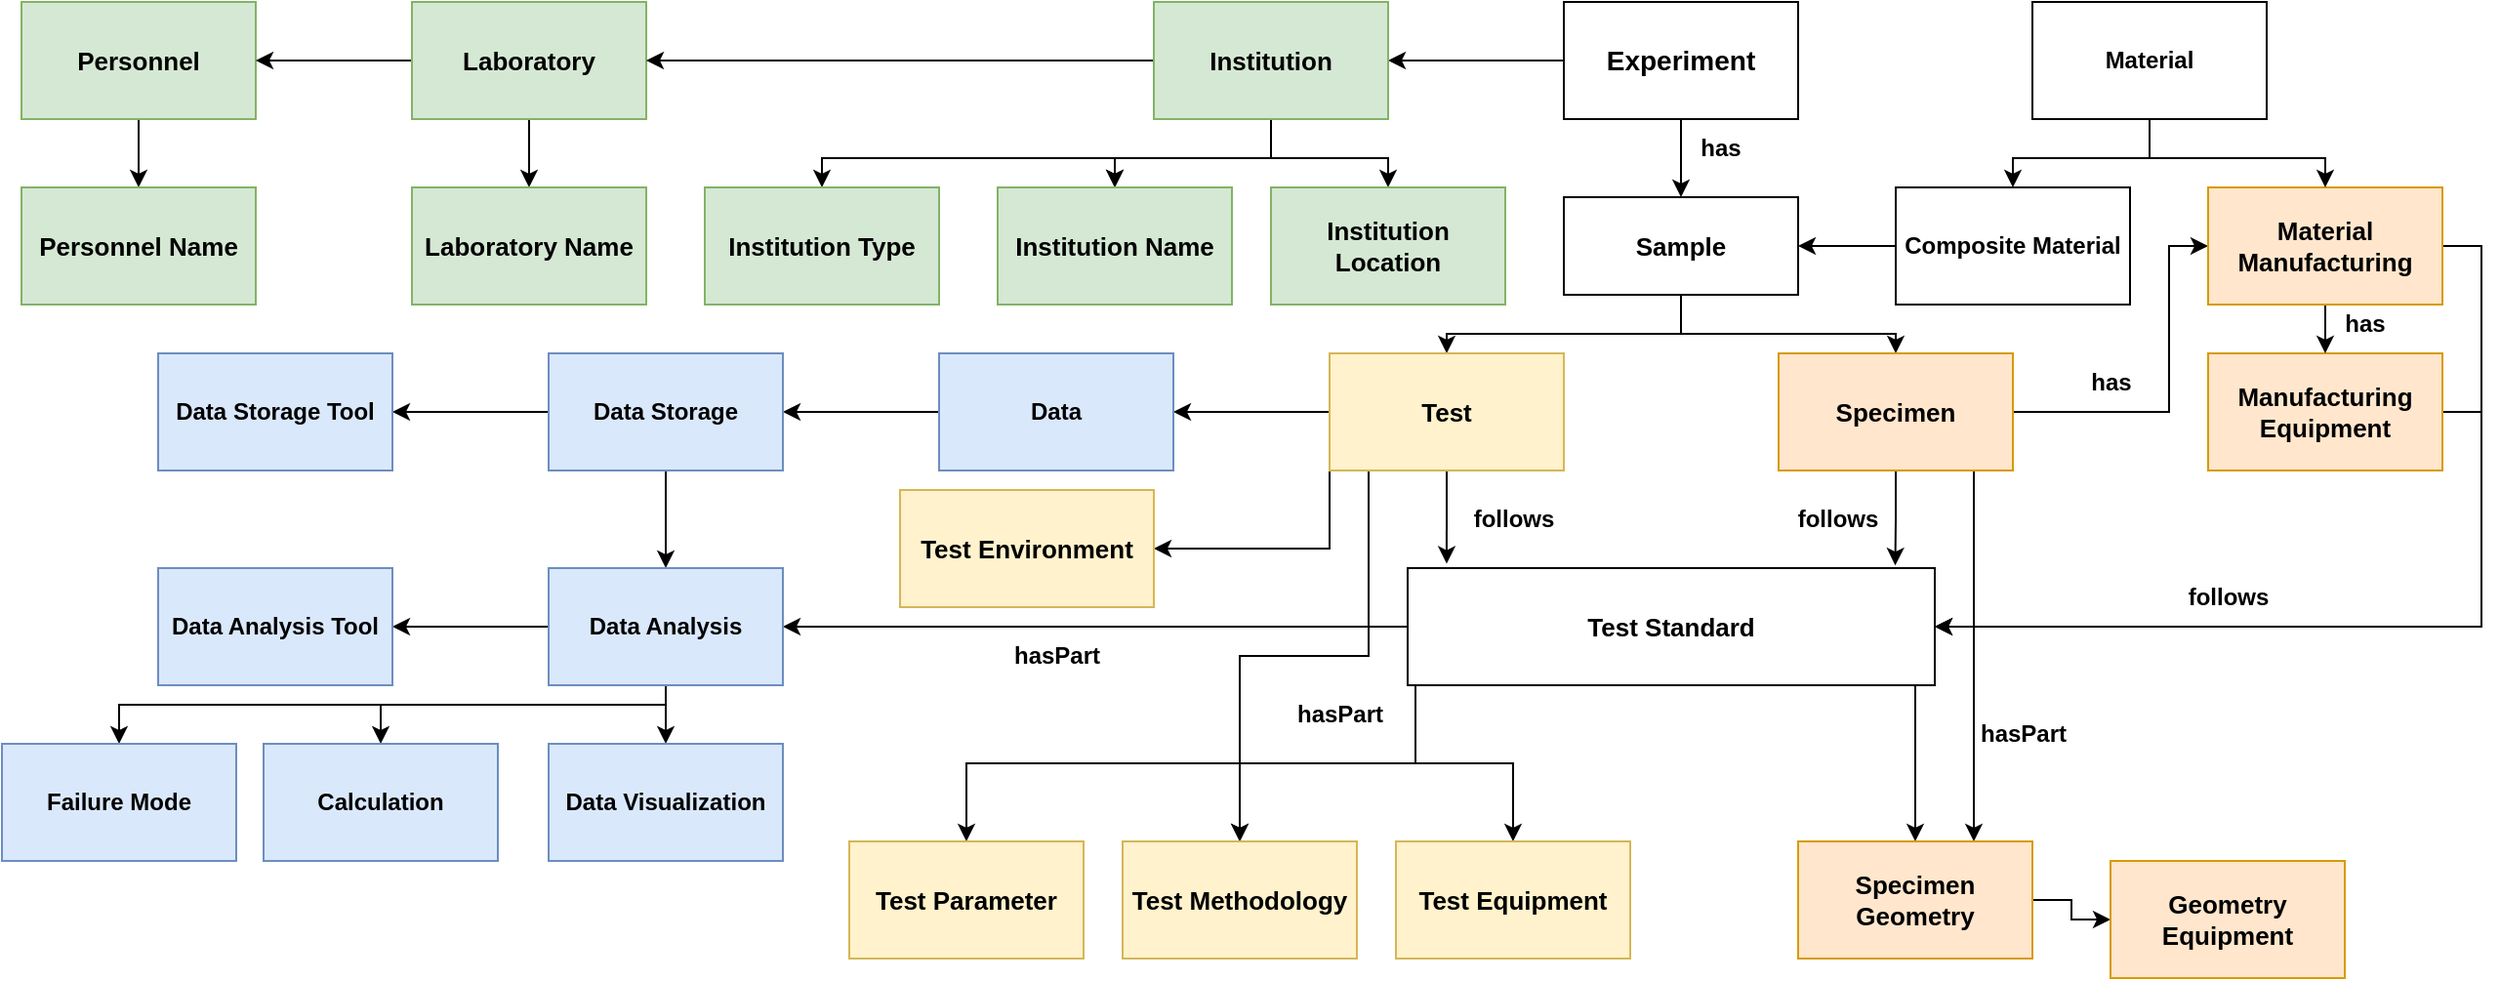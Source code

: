 <mxfile version="21.6.6" type="device">
  <diagram name="Page-1" id="J4Z-16qutgygthBrPV4m">
    <mxGraphModel dx="2287" dy="788" grid="1" gridSize="10" guides="1" tooltips="1" connect="1" arrows="1" fold="1" page="1" pageScale="1" pageWidth="827" pageHeight="1169" math="0" shadow="0">
      <root>
        <mxCell id="0" />
        <mxCell id="1" parent="0" />
        <mxCell id="fQGy5CcIHsEItyhEDUwm-4" style="edgeStyle=orthogonalEdgeStyle;rounded=0;orthogonalLoop=1;jettySize=auto;html=1;exitX=0.5;exitY=1;exitDx=0;exitDy=0;entryX=0.5;entryY=0;entryDx=0;entryDy=0;" parent="1" source="fQGy5CcIHsEItyhEDUwm-1" target="fQGy5CcIHsEItyhEDUwm-2" edge="1">
          <mxGeometry relative="1" as="geometry" />
        </mxCell>
        <mxCell id="1MCK6EU2w2IZv8DpO-kB-34" style="edgeStyle=orthogonalEdgeStyle;rounded=0;orthogonalLoop=1;jettySize=auto;html=1;exitX=0;exitY=0.5;exitDx=0;exitDy=0;entryX=1;entryY=0.5;entryDx=0;entryDy=0;" edge="1" parent="1" source="fQGy5CcIHsEItyhEDUwm-1" target="1MCK6EU2w2IZv8DpO-kB-30">
          <mxGeometry relative="1" as="geometry" />
        </mxCell>
        <mxCell id="fQGy5CcIHsEItyhEDUwm-1" value="&lt;b&gt;&lt;font style=&quot;font-size: 14px;&quot;&gt;Experiment&lt;/font&gt;&lt;/b&gt;" style="rounded=0;whiteSpace=wrap;html=1;" parent="1" vertex="1">
          <mxGeometry x="340" y="40" width="120" height="60" as="geometry" />
        </mxCell>
        <mxCell id="fQGy5CcIHsEItyhEDUwm-8" style="edgeStyle=orthogonalEdgeStyle;rounded=0;orthogonalLoop=1;jettySize=auto;html=1;exitX=0.5;exitY=1;exitDx=0;exitDy=0;entryX=0.5;entryY=0;entryDx=0;entryDy=0;" parent="1" source="fQGy5CcIHsEItyhEDUwm-2" target="fQGy5CcIHsEItyhEDUwm-7" edge="1">
          <mxGeometry relative="1" as="geometry">
            <Array as="points">
              <mxPoint x="400" y="210" />
              <mxPoint x="280" y="210" />
            </Array>
          </mxGeometry>
        </mxCell>
        <mxCell id="fQGy5CcIHsEItyhEDUwm-9" style="edgeStyle=orthogonalEdgeStyle;rounded=0;orthogonalLoop=1;jettySize=auto;html=1;exitX=0.5;exitY=1;exitDx=0;exitDy=0;entryX=0.5;entryY=0;entryDx=0;entryDy=0;" parent="1" source="fQGy5CcIHsEItyhEDUwm-2" target="fQGy5CcIHsEItyhEDUwm-6" edge="1">
          <mxGeometry relative="1" as="geometry">
            <Array as="points">
              <mxPoint x="400" y="210" />
              <mxPoint x="510" y="210" />
            </Array>
          </mxGeometry>
        </mxCell>
        <mxCell id="fQGy5CcIHsEItyhEDUwm-2" value="&lt;b&gt;&lt;font style=&quot;font-size: 13px;&quot;&gt;Sample&lt;/font&gt;&lt;/b&gt;" style="rounded=0;whiteSpace=wrap;html=1;" parent="1" vertex="1">
          <mxGeometry x="340" y="140" width="120" height="50" as="geometry" />
        </mxCell>
        <mxCell id="fQGy5CcIHsEItyhEDUwm-5" value="has" style="text;html=1;align=center;verticalAlign=middle;resizable=0;points=[];autosize=1;strokeColor=none;fillColor=none;fontStyle=1" parent="1" vertex="1">
          <mxGeometry x="400" y="100" width="40" height="30" as="geometry" />
        </mxCell>
        <mxCell id="fQGy5CcIHsEItyhEDUwm-15" style="edgeStyle=orthogonalEdgeStyle;rounded=0;orthogonalLoop=1;jettySize=auto;html=1;exitX=0.5;exitY=1;exitDx=0;exitDy=0;entryX=0.925;entryY=-0.023;entryDx=0;entryDy=0;entryPerimeter=0;" parent="1" source="fQGy5CcIHsEItyhEDUwm-6" target="fQGy5CcIHsEItyhEDUwm-11" edge="1">
          <mxGeometry relative="1" as="geometry" />
        </mxCell>
        <mxCell id="1MCK6EU2w2IZv8DpO-kB-16" style="edgeStyle=orthogonalEdgeStyle;rounded=0;orthogonalLoop=1;jettySize=auto;html=1;exitX=1;exitY=0.5;exitDx=0;exitDy=0;entryX=0;entryY=0.5;entryDx=0;entryDy=0;" edge="1" parent="1" source="fQGy5CcIHsEItyhEDUwm-6" target="1MCK6EU2w2IZv8DpO-kB-5">
          <mxGeometry relative="1" as="geometry">
            <Array as="points">
              <mxPoint x="650" y="250" />
              <mxPoint x="650" y="165" />
            </Array>
          </mxGeometry>
        </mxCell>
        <mxCell id="1MCK6EU2w2IZv8DpO-kB-19" style="edgeStyle=orthogonalEdgeStyle;rounded=0;orthogonalLoop=1;jettySize=auto;html=1;exitX=0.75;exitY=1;exitDx=0;exitDy=0;entryX=0.75;entryY=0;entryDx=0;entryDy=0;" edge="1" parent="1" source="fQGy5CcIHsEItyhEDUwm-6" target="fQGy5CcIHsEItyhEDUwm-17">
          <mxGeometry relative="1" as="geometry">
            <Array as="points">
              <mxPoint x="550" y="280" />
            </Array>
          </mxGeometry>
        </mxCell>
        <mxCell id="fQGy5CcIHsEItyhEDUwm-6" value="Specimen" style="rounded=0;whiteSpace=wrap;html=1;fontStyle=1;fontSize=13;fillColor=#ffe6cc;strokeColor=#d79b00;" parent="1" vertex="1">
          <mxGeometry x="450" y="220" width="120" height="60" as="geometry" />
        </mxCell>
        <mxCell id="fQGy5CcIHsEItyhEDUwm-12" style="edgeStyle=orthogonalEdgeStyle;rounded=0;orthogonalLoop=1;jettySize=auto;html=1;exitX=0.5;exitY=1;exitDx=0;exitDy=0;entryX=0.074;entryY=-0.037;entryDx=0;entryDy=0;entryPerimeter=0;" parent="1" source="fQGy5CcIHsEItyhEDUwm-7" target="fQGy5CcIHsEItyhEDUwm-11" edge="1">
          <mxGeometry relative="1" as="geometry" />
        </mxCell>
        <mxCell id="fQGy5CcIHsEItyhEDUwm-47" value="" style="edgeStyle=orthogonalEdgeStyle;rounded=0;orthogonalLoop=1;jettySize=auto;html=1;" parent="1" source="fQGy5CcIHsEItyhEDUwm-7" target="fQGy5CcIHsEItyhEDUwm-46" edge="1">
          <mxGeometry relative="1" as="geometry" />
        </mxCell>
        <mxCell id="fQGy5CcIHsEItyhEDUwm-78" style="edgeStyle=orthogonalEdgeStyle;rounded=0;orthogonalLoop=1;jettySize=auto;html=1;exitX=0.5;exitY=1;exitDx=0;exitDy=0;entryX=0.5;entryY=0;entryDx=0;entryDy=0;" parent="1" source="fQGy5CcIHsEItyhEDUwm-7" target="fQGy5CcIHsEItyhEDUwm-32" edge="1">
          <mxGeometry relative="1" as="geometry">
            <Array as="points">
              <mxPoint x="240" y="280" />
              <mxPoint x="240" y="375" />
              <mxPoint x="174" y="375" />
            </Array>
          </mxGeometry>
        </mxCell>
        <mxCell id="fQGy5CcIHsEItyhEDUwm-91" style="edgeStyle=orthogonalEdgeStyle;rounded=0;orthogonalLoop=1;jettySize=auto;html=1;exitX=0;exitY=1;exitDx=0;exitDy=0;entryX=1;entryY=0.5;entryDx=0;entryDy=0;" parent="1" source="fQGy5CcIHsEItyhEDUwm-7" target="fQGy5CcIHsEItyhEDUwm-26" edge="1">
          <mxGeometry relative="1" as="geometry" />
        </mxCell>
        <mxCell id="fQGy5CcIHsEItyhEDUwm-7" value="&lt;font style=&quot;font-size: 13px;&quot;&gt;Test&lt;/font&gt;" style="rounded=0;whiteSpace=wrap;html=1;fontStyle=1;fillColor=#fff2cc;strokeColor=#d6b656;" parent="1" vertex="1">
          <mxGeometry x="220" y="220" width="120" height="60" as="geometry" />
        </mxCell>
        <mxCell id="fQGy5CcIHsEItyhEDUwm-33" style="edgeStyle=orthogonalEdgeStyle;rounded=0;orthogonalLoop=1;jettySize=auto;html=1;exitX=0;exitY=1;exitDx=0;exitDy=0;entryX=0.5;entryY=0;entryDx=0;entryDy=0;" parent="1" source="fQGy5CcIHsEItyhEDUwm-11" target="fQGy5CcIHsEItyhEDUwm-32" edge="1">
          <mxGeometry relative="1" as="geometry">
            <Array as="points">
              <mxPoint x="264" y="390" />
              <mxPoint x="264" y="430" />
              <mxPoint x="174" y="430" />
            </Array>
          </mxGeometry>
        </mxCell>
        <mxCell id="fQGy5CcIHsEItyhEDUwm-35" style="edgeStyle=orthogonalEdgeStyle;rounded=0;orthogonalLoop=1;jettySize=auto;html=1;exitX=0;exitY=1;exitDx=0;exitDy=0;entryX=0.5;entryY=0;entryDx=0;entryDy=0;" parent="1" source="fQGy5CcIHsEItyhEDUwm-11" target="fQGy5CcIHsEItyhEDUwm-30" edge="1">
          <mxGeometry relative="1" as="geometry">
            <Array as="points">
              <mxPoint x="264" y="390" />
              <mxPoint x="264" y="430" />
              <mxPoint x="314" y="430" />
            </Array>
          </mxGeometry>
        </mxCell>
        <mxCell id="fQGy5CcIHsEItyhEDUwm-36" style="edgeStyle=orthogonalEdgeStyle;rounded=0;orthogonalLoop=1;jettySize=auto;html=1;exitX=0;exitY=1;exitDx=0;exitDy=0;entryX=0.5;entryY=0;entryDx=0;entryDy=0;" parent="1" source="fQGy5CcIHsEItyhEDUwm-11" target="fQGy5CcIHsEItyhEDUwm-34" edge="1">
          <mxGeometry relative="1" as="geometry">
            <Array as="points">
              <mxPoint x="264" y="390" />
              <mxPoint x="264" y="430" />
              <mxPoint x="34" y="430" />
            </Array>
          </mxGeometry>
        </mxCell>
        <mxCell id="fQGy5CcIHsEItyhEDUwm-90" style="edgeStyle=orthogonalEdgeStyle;rounded=0;orthogonalLoop=1;jettySize=auto;html=1;exitX=0;exitY=0.5;exitDx=0;exitDy=0;entryX=1;entryY=0.5;entryDx=0;entryDy=0;" parent="1" source="fQGy5CcIHsEItyhEDUwm-11" target="fQGy5CcIHsEItyhEDUwm-50" edge="1">
          <mxGeometry relative="1" as="geometry">
            <Array as="points">
              <mxPoint x="110" y="360" />
              <mxPoint x="110" y="360" />
            </Array>
          </mxGeometry>
        </mxCell>
        <mxCell id="1MCK6EU2w2IZv8DpO-kB-25" style="edgeStyle=orthogonalEdgeStyle;rounded=0;orthogonalLoop=1;jettySize=auto;html=1;exitX=0.75;exitY=1;exitDx=0;exitDy=0;entryX=0.5;entryY=0;entryDx=0;entryDy=0;" edge="1" parent="1" source="fQGy5CcIHsEItyhEDUwm-11" target="fQGy5CcIHsEItyhEDUwm-17">
          <mxGeometry relative="1" as="geometry">
            <Array as="points">
              <mxPoint x="520" y="390" />
            </Array>
          </mxGeometry>
        </mxCell>
        <mxCell id="fQGy5CcIHsEItyhEDUwm-11" value="Test Standard" style="rounded=0;whiteSpace=wrap;html=1;fontColor=#000000;fontStyle=1;fontSize=13;" parent="1" vertex="1">
          <mxGeometry x="260" y="330" width="270" height="60" as="geometry" />
        </mxCell>
        <mxCell id="fQGy5CcIHsEItyhEDUwm-24" value="" style="edgeStyle=orthogonalEdgeStyle;rounded=0;orthogonalLoop=1;jettySize=auto;html=1;" parent="1" source="fQGy5CcIHsEItyhEDUwm-17" target="fQGy5CcIHsEItyhEDUwm-23" edge="1">
          <mxGeometry relative="1" as="geometry" />
        </mxCell>
        <mxCell id="fQGy5CcIHsEItyhEDUwm-17" value="Specimen Geometry" style="rounded=0;whiteSpace=wrap;html=1;fontStyle=1;fontSize=13;fillColor=#ffe6cc;strokeColor=#d79b00;" parent="1" vertex="1">
          <mxGeometry x="460" y="470" width="120" height="60" as="geometry" />
        </mxCell>
        <mxCell id="1MCK6EU2w2IZv8DpO-kB-22" style="edgeStyle=orthogonalEdgeStyle;rounded=0;orthogonalLoop=1;jettySize=auto;html=1;exitX=1;exitY=0.5;exitDx=0;exitDy=0;entryX=1;entryY=0.5;entryDx=0;entryDy=0;" edge="1" parent="1" source="fQGy5CcIHsEItyhEDUwm-21" target="fQGy5CcIHsEItyhEDUwm-11">
          <mxGeometry relative="1" as="geometry" />
        </mxCell>
        <mxCell id="fQGy5CcIHsEItyhEDUwm-21" value="Manufacturing Equipment" style="whiteSpace=wrap;html=1;fontSize=13;rounded=0;fontStyle=1;fillColor=#ffe6cc;strokeColor=#d79b00;" parent="1" vertex="1">
          <mxGeometry x="670" y="220" width="120" height="60" as="geometry" />
        </mxCell>
        <mxCell id="fQGy5CcIHsEItyhEDUwm-23" value="Geometry Equipment" style="whiteSpace=wrap;html=1;fontSize=13;rounded=0;fontStyle=1;fillColor=#ffe6cc;strokeColor=#d79b00;" parent="1" vertex="1">
          <mxGeometry x="620" y="480" width="120" height="60" as="geometry" />
        </mxCell>
        <mxCell id="fQGy5CcIHsEItyhEDUwm-26" value="Test Environment" style="rounded=0;whiteSpace=wrap;html=1;fontStyle=1;fontSize=13;fillColor=#fff2cc;strokeColor=#d6b656;" parent="1" vertex="1">
          <mxGeometry y="290" width="130" height="60" as="geometry" />
        </mxCell>
        <mxCell id="fQGy5CcIHsEItyhEDUwm-30" value="Test Equipment" style="rounded=0;whiteSpace=wrap;html=1;fontStyle=1;fontSize=13;fillColor=#fff2cc;strokeColor=#d6b656;" parent="1" vertex="1">
          <mxGeometry x="254" y="470" width="120" height="60" as="geometry" />
        </mxCell>
        <mxCell id="fQGy5CcIHsEItyhEDUwm-32" value="Test Methodology" style="rounded=0;whiteSpace=wrap;html=1;fontStyle=1;fontSize=13;fillColor=#fff2cc;strokeColor=#d6b656;" parent="1" vertex="1">
          <mxGeometry x="114" y="470" width="120" height="60" as="geometry" />
        </mxCell>
        <mxCell id="fQGy5CcIHsEItyhEDUwm-34" value="Test Parameter" style="rounded=0;whiteSpace=wrap;html=1;fontStyle=1;fontSize=13;fillColor=#fff2cc;strokeColor=#d6b656;" parent="1" vertex="1">
          <mxGeometry x="-26" y="470" width="120" height="60" as="geometry" />
        </mxCell>
        <mxCell id="1MCK6EU2w2IZv8DpO-kB-40" value="" style="edgeStyle=orthogonalEdgeStyle;rounded=0;orthogonalLoop=1;jettySize=auto;html=1;" edge="1" parent="1" source="fQGy5CcIHsEItyhEDUwm-38" target="1MCK6EU2w2IZv8DpO-kB-39">
          <mxGeometry relative="1" as="geometry" />
        </mxCell>
        <mxCell id="fQGy5CcIHsEItyhEDUwm-38" value="Personnel" style="whiteSpace=wrap;html=1;rounded=0;fontStyle=1;fontSize=13;fillColor=#d5e8d4;strokeColor=#82b366;" parent="1" vertex="1">
          <mxGeometry x="-450" y="40" width="120" height="60" as="geometry" />
        </mxCell>
        <mxCell id="1MCK6EU2w2IZv8DpO-kB-36" style="edgeStyle=orthogonalEdgeStyle;rounded=0;orthogonalLoop=1;jettySize=auto;html=1;exitX=0;exitY=0.5;exitDx=0;exitDy=0;entryX=1;entryY=0.5;entryDx=0;entryDy=0;" edge="1" parent="1" source="fQGy5CcIHsEItyhEDUwm-40" target="fQGy5CcIHsEItyhEDUwm-38">
          <mxGeometry relative="1" as="geometry" />
        </mxCell>
        <mxCell id="1MCK6EU2w2IZv8DpO-kB-38" value="" style="edgeStyle=orthogonalEdgeStyle;rounded=0;orthogonalLoop=1;jettySize=auto;html=1;" edge="1" parent="1" source="fQGy5CcIHsEItyhEDUwm-40" target="1MCK6EU2w2IZv8DpO-kB-37">
          <mxGeometry relative="1" as="geometry" />
        </mxCell>
        <mxCell id="fQGy5CcIHsEItyhEDUwm-40" value="Laboratory" style="whiteSpace=wrap;html=1;fontSize=13;rounded=0;fontStyle=1;fillColor=#d5e8d4;strokeColor=#82b366;" parent="1" vertex="1">
          <mxGeometry x="-250" y="40" width="120" height="60" as="geometry" />
        </mxCell>
        <mxCell id="fQGy5CcIHsEItyhEDUwm-49" value="" style="edgeStyle=orthogonalEdgeStyle;rounded=0;orthogonalLoop=1;jettySize=auto;html=1;" parent="1" source="fQGy5CcIHsEItyhEDUwm-46" target="fQGy5CcIHsEItyhEDUwm-48" edge="1">
          <mxGeometry relative="1" as="geometry" />
        </mxCell>
        <mxCell id="fQGy5CcIHsEItyhEDUwm-46" value="Data" style="whiteSpace=wrap;html=1;rounded=0;fontStyle=1;labelBackgroundColor=none;fillColor=#dae8fc;strokeColor=#6c8ebf;" parent="1" vertex="1">
          <mxGeometry x="20" y="220" width="120" height="60" as="geometry" />
        </mxCell>
        <mxCell id="fQGy5CcIHsEItyhEDUwm-61" style="edgeStyle=orthogonalEdgeStyle;rounded=0;orthogonalLoop=1;jettySize=auto;html=1;exitX=0.5;exitY=1;exitDx=0;exitDy=0;entryX=0.5;entryY=0;entryDx=0;entryDy=0;" parent="1" source="fQGy5CcIHsEItyhEDUwm-48" target="fQGy5CcIHsEItyhEDUwm-50" edge="1">
          <mxGeometry relative="1" as="geometry" />
        </mxCell>
        <mxCell id="fQGy5CcIHsEItyhEDUwm-89" value="" style="edgeStyle=orthogonalEdgeStyle;rounded=0;orthogonalLoop=1;jettySize=auto;html=1;" parent="1" source="fQGy5CcIHsEItyhEDUwm-48" target="fQGy5CcIHsEItyhEDUwm-88" edge="1">
          <mxGeometry relative="1" as="geometry" />
        </mxCell>
        <mxCell id="fQGy5CcIHsEItyhEDUwm-48" value="Data Storage" style="whiteSpace=wrap;html=1;rounded=0;fontStyle=1;labelBorderColor=none;fillColor=#dae8fc;strokeColor=#6c8ebf;" parent="1" vertex="1">
          <mxGeometry x="-180" y="220" width="120" height="60" as="geometry" />
        </mxCell>
        <mxCell id="fQGy5CcIHsEItyhEDUwm-65" style="edgeStyle=orthogonalEdgeStyle;rounded=0;orthogonalLoop=1;jettySize=auto;html=1;exitX=0.5;exitY=1;exitDx=0;exitDy=0;entryX=0.5;entryY=0;entryDx=0;entryDy=0;" parent="1" source="fQGy5CcIHsEItyhEDUwm-50" target="fQGy5CcIHsEItyhEDUwm-52" edge="1">
          <mxGeometry relative="1" as="geometry" />
        </mxCell>
        <mxCell id="fQGy5CcIHsEItyhEDUwm-66" style="edgeStyle=orthogonalEdgeStyle;rounded=0;orthogonalLoop=1;jettySize=auto;html=1;exitX=0.5;exitY=1;exitDx=0;exitDy=0;entryX=0.5;entryY=0;entryDx=0;entryDy=0;" parent="1" source="fQGy5CcIHsEItyhEDUwm-50" target="fQGy5CcIHsEItyhEDUwm-54" edge="1">
          <mxGeometry relative="1" as="geometry">
            <Array as="points">
              <mxPoint x="-120" y="400" />
              <mxPoint x="-266" y="400" />
            </Array>
          </mxGeometry>
        </mxCell>
        <mxCell id="fQGy5CcIHsEItyhEDUwm-67" style="edgeStyle=orthogonalEdgeStyle;rounded=0;orthogonalLoop=1;jettySize=auto;html=1;exitX=0.5;exitY=1;exitDx=0;exitDy=0;entryX=0.5;entryY=0;entryDx=0;entryDy=0;" parent="1" source="fQGy5CcIHsEItyhEDUwm-50" target="fQGy5CcIHsEItyhEDUwm-57" edge="1">
          <mxGeometry relative="1" as="geometry">
            <Array as="points">
              <mxPoint x="-120" y="400" />
              <mxPoint x="-400" y="400" />
            </Array>
          </mxGeometry>
        </mxCell>
        <mxCell id="fQGy5CcIHsEItyhEDUwm-87" value="" style="edgeStyle=orthogonalEdgeStyle;rounded=0;orthogonalLoop=1;jettySize=auto;html=1;" parent="1" source="fQGy5CcIHsEItyhEDUwm-50" target="fQGy5CcIHsEItyhEDUwm-86" edge="1">
          <mxGeometry relative="1" as="geometry" />
        </mxCell>
        <mxCell id="fQGy5CcIHsEItyhEDUwm-50" value="Data Analysis" style="whiteSpace=wrap;html=1;rounded=0;fontStyle=1;fillColor=#dae8fc;strokeColor=#6c8ebf;" parent="1" vertex="1">
          <mxGeometry x="-180" y="330" width="120" height="60" as="geometry" />
        </mxCell>
        <mxCell id="fQGy5CcIHsEItyhEDUwm-52" value="Data Visualization" style="whiteSpace=wrap;html=1;rounded=0;fontStyle=1;fillColor=#dae8fc;strokeColor=#6c8ebf;" parent="1" vertex="1">
          <mxGeometry x="-180" y="420" width="120" height="60" as="geometry" />
        </mxCell>
        <mxCell id="fQGy5CcIHsEItyhEDUwm-54" value="Calculation" style="whiteSpace=wrap;html=1;rounded=0;fontStyle=1;fillColor=#dae8fc;strokeColor=#6c8ebf;" parent="1" vertex="1">
          <mxGeometry x="-326" y="420" width="120" height="60" as="geometry" />
        </mxCell>
        <mxCell id="fQGy5CcIHsEItyhEDUwm-57" value="Failure Mode" style="whiteSpace=wrap;html=1;rounded=0;fontStyle=1;fillColor=#dae8fc;strokeColor=#6c8ebf;" parent="1" vertex="1">
          <mxGeometry x="-460" y="420" width="120" height="60" as="geometry" />
        </mxCell>
        <mxCell id="fQGy5CcIHsEItyhEDUwm-74" value="hasPart" style="text;html=1;align=center;verticalAlign=middle;resizable=0;points=[];autosize=1;strokeColor=none;fillColor=none;fontStyle=1" parent="1" vertex="1">
          <mxGeometry x="190" y="390" width="70" height="30" as="geometry" />
        </mxCell>
        <mxCell id="fQGy5CcIHsEItyhEDUwm-77" value="hasPart" style="text;html=1;align=center;verticalAlign=middle;resizable=0;points=[];autosize=1;strokeColor=none;fillColor=none;fontStyle=1" parent="1" vertex="1">
          <mxGeometry x="540" y="400" width="70" height="30" as="geometry" />
        </mxCell>
        <mxCell id="fQGy5CcIHsEItyhEDUwm-84" value="follows" style="text;html=1;align=center;verticalAlign=middle;resizable=0;points=[];autosize=1;strokeColor=none;fillColor=none;fontStyle=1" parent="1" vertex="1">
          <mxGeometry x="284" y="290" width="60" height="30" as="geometry" />
        </mxCell>
        <mxCell id="fQGy5CcIHsEItyhEDUwm-85" value="follows" style="text;html=1;align=center;verticalAlign=middle;resizable=0;points=[];autosize=1;strokeColor=none;fillColor=none;fontStyle=1" parent="1" vertex="1">
          <mxGeometry x="450" y="290" width="60" height="30" as="geometry" />
        </mxCell>
        <mxCell id="fQGy5CcIHsEItyhEDUwm-86" value="Data Analysis Tool" style="whiteSpace=wrap;html=1;rounded=0;fontStyle=1;fillColor=#dae8fc;strokeColor=#6c8ebf;" parent="1" vertex="1">
          <mxGeometry x="-380" y="330" width="120" height="60" as="geometry" />
        </mxCell>
        <mxCell id="fQGy5CcIHsEItyhEDUwm-88" value="Data Storage Tool" style="whiteSpace=wrap;html=1;rounded=0;fontStyle=1;fillColor=#dae8fc;strokeColor=#6c8ebf;" parent="1" vertex="1">
          <mxGeometry x="-380" y="220" width="120" height="60" as="geometry" />
        </mxCell>
        <mxCell id="fQGy5CcIHsEItyhEDUwm-92" value="hasPart" style="text;html=1;align=center;verticalAlign=middle;resizable=0;points=[];autosize=1;strokeColor=none;fillColor=none;fontStyle=1" parent="1" vertex="1">
          <mxGeometry x="45" y="360" width="70" height="30" as="geometry" />
        </mxCell>
        <mxCell id="1MCK6EU2w2IZv8DpO-kB-14" style="edgeStyle=orthogonalEdgeStyle;rounded=0;orthogonalLoop=1;jettySize=auto;html=1;exitX=0.5;exitY=1;exitDx=0;exitDy=0;entryX=0.5;entryY=0;entryDx=0;entryDy=0;" edge="1" parent="1" source="1MCK6EU2w2IZv8DpO-kB-5" target="fQGy5CcIHsEItyhEDUwm-21">
          <mxGeometry relative="1" as="geometry" />
        </mxCell>
        <mxCell id="1MCK6EU2w2IZv8DpO-kB-20" style="edgeStyle=orthogonalEdgeStyle;rounded=0;orthogonalLoop=1;jettySize=auto;html=1;exitX=1;exitY=0.5;exitDx=0;exitDy=0;entryX=1;entryY=0.5;entryDx=0;entryDy=0;" edge="1" parent="1" source="1MCK6EU2w2IZv8DpO-kB-5" target="fQGy5CcIHsEItyhEDUwm-11">
          <mxGeometry relative="1" as="geometry" />
        </mxCell>
        <mxCell id="1MCK6EU2w2IZv8DpO-kB-5" value="Material Manufacturing" style="rounded=0;whiteSpace=wrap;html=1;fontStyle=1;fontSize=13;fillColor=#ffe6cc;strokeColor=#d79b00;" vertex="1" parent="1">
          <mxGeometry x="670" y="135" width="120" height="60" as="geometry" />
        </mxCell>
        <mxCell id="1MCK6EU2w2IZv8DpO-kB-9" style="edgeStyle=orthogonalEdgeStyle;rounded=0;orthogonalLoop=1;jettySize=auto;html=1;exitX=0.5;exitY=1;exitDx=0;exitDy=0;entryX=0.5;entryY=0;entryDx=0;entryDy=0;" edge="1" parent="1" source="1MCK6EU2w2IZv8DpO-kB-6" target="1MCK6EU2w2IZv8DpO-kB-7">
          <mxGeometry relative="1" as="geometry" />
        </mxCell>
        <mxCell id="1MCK6EU2w2IZv8DpO-kB-10" style="edgeStyle=orthogonalEdgeStyle;rounded=0;orthogonalLoop=1;jettySize=auto;html=1;exitX=0.5;exitY=1;exitDx=0;exitDy=0;entryX=0.5;entryY=0;entryDx=0;entryDy=0;" edge="1" parent="1" source="1MCK6EU2w2IZv8DpO-kB-6" target="1MCK6EU2w2IZv8DpO-kB-5">
          <mxGeometry relative="1" as="geometry">
            <Array as="points">
              <mxPoint x="640" y="120" />
              <mxPoint x="730" y="120" />
            </Array>
          </mxGeometry>
        </mxCell>
        <mxCell id="1MCK6EU2w2IZv8DpO-kB-6" value="Material" style="rounded=0;whiteSpace=wrap;html=1;fontStyle=1" vertex="1" parent="1">
          <mxGeometry x="580" y="40" width="120" height="60" as="geometry" />
        </mxCell>
        <mxCell id="1MCK6EU2w2IZv8DpO-kB-11" style="edgeStyle=orthogonalEdgeStyle;rounded=0;orthogonalLoop=1;jettySize=auto;html=1;exitX=0;exitY=0.5;exitDx=0;exitDy=0;entryX=1;entryY=0.5;entryDx=0;entryDy=0;" edge="1" parent="1" source="1MCK6EU2w2IZv8DpO-kB-7" target="fQGy5CcIHsEItyhEDUwm-2">
          <mxGeometry relative="1" as="geometry" />
        </mxCell>
        <mxCell id="1MCK6EU2w2IZv8DpO-kB-7" value="Composite Material" style="rounded=0;whiteSpace=wrap;html=1;fontStyle=1" vertex="1" parent="1">
          <mxGeometry x="510" y="135" width="120" height="60" as="geometry" />
        </mxCell>
        <mxCell id="1MCK6EU2w2IZv8DpO-kB-21" value="follows" style="text;html=1;align=center;verticalAlign=middle;resizable=0;points=[];autosize=1;strokeColor=none;fillColor=none;fontStyle=1" vertex="1" parent="1">
          <mxGeometry x="650" y="330" width="60" height="30" as="geometry" />
        </mxCell>
        <mxCell id="1MCK6EU2w2IZv8DpO-kB-23" value="has" style="text;html=1;align=center;verticalAlign=middle;resizable=0;points=[];autosize=1;strokeColor=none;fillColor=none;fontStyle=1" vertex="1" parent="1">
          <mxGeometry x="600" y="220" width="40" height="30" as="geometry" />
        </mxCell>
        <mxCell id="1MCK6EU2w2IZv8DpO-kB-24" value="has" style="text;html=1;align=center;verticalAlign=middle;resizable=0;points=[];autosize=1;strokeColor=none;fillColor=none;fontStyle=1" vertex="1" parent="1">
          <mxGeometry x="730" y="190" width="40" height="30" as="geometry" />
        </mxCell>
        <mxCell id="1MCK6EU2w2IZv8DpO-kB-26" value="" style="edgeStyle=orthogonalEdgeStyle;rounded=0;orthogonalLoop=1;jettySize=auto;html=1;" edge="1" parent="1" source="1MCK6EU2w2IZv8DpO-kB-30" target="1MCK6EU2w2IZv8DpO-kB-31">
          <mxGeometry relative="1" as="geometry" />
        </mxCell>
        <mxCell id="1MCK6EU2w2IZv8DpO-kB-27" value="" style="edgeStyle=orthogonalEdgeStyle;rounded=0;orthogonalLoop=1;jettySize=auto;html=1;" edge="1" parent="1" source="1MCK6EU2w2IZv8DpO-kB-30" target="1MCK6EU2w2IZv8DpO-kB-31">
          <mxGeometry relative="1" as="geometry" />
        </mxCell>
        <mxCell id="1MCK6EU2w2IZv8DpO-kB-28" style="edgeStyle=orthogonalEdgeStyle;rounded=0;orthogonalLoop=1;jettySize=auto;html=1;exitX=0.5;exitY=1;exitDx=0;exitDy=0;entryX=0.5;entryY=0;entryDx=0;entryDy=0;" edge="1" parent="1" source="1MCK6EU2w2IZv8DpO-kB-30" target="1MCK6EU2w2IZv8DpO-kB-32">
          <mxGeometry relative="1" as="geometry" />
        </mxCell>
        <mxCell id="1MCK6EU2w2IZv8DpO-kB-29" style="edgeStyle=orthogonalEdgeStyle;rounded=0;orthogonalLoop=1;jettySize=auto;html=1;exitX=0.5;exitY=1;exitDx=0;exitDy=0;entryX=0.5;entryY=0;entryDx=0;entryDy=0;" edge="1" parent="1" source="1MCK6EU2w2IZv8DpO-kB-30" target="1MCK6EU2w2IZv8DpO-kB-33">
          <mxGeometry relative="1" as="geometry">
            <Array as="points">
              <mxPoint x="190" y="120" />
              <mxPoint x="-40" y="120" />
            </Array>
          </mxGeometry>
        </mxCell>
        <mxCell id="1MCK6EU2w2IZv8DpO-kB-35" style="edgeStyle=orthogonalEdgeStyle;rounded=0;orthogonalLoop=1;jettySize=auto;html=1;exitX=0;exitY=0.5;exitDx=0;exitDy=0;entryX=1;entryY=0.5;entryDx=0;entryDy=0;" edge="1" parent="1" source="1MCK6EU2w2IZv8DpO-kB-30" target="fQGy5CcIHsEItyhEDUwm-40">
          <mxGeometry relative="1" as="geometry" />
        </mxCell>
        <mxCell id="1MCK6EU2w2IZv8DpO-kB-30" value="Institution" style="whiteSpace=wrap;html=1;fontSize=13;rounded=0;fontStyle=1;fillColor=#d5e8d4;strokeColor=#82b366;" vertex="1" parent="1">
          <mxGeometry x="130" y="40" width="120" height="60" as="geometry" />
        </mxCell>
        <mxCell id="1MCK6EU2w2IZv8DpO-kB-31" value="Institution Name" style="whiteSpace=wrap;html=1;fontSize=13;fillColor=#d5e8d4;strokeColor=#82b366;rounded=0;fontStyle=1;" vertex="1" parent="1">
          <mxGeometry x="50" y="135" width="120" height="60" as="geometry" />
        </mxCell>
        <mxCell id="1MCK6EU2w2IZv8DpO-kB-32" value="Institution Location" style="whiteSpace=wrap;html=1;fontSize=13;fillColor=#d5e8d4;strokeColor=#82b366;rounded=0;fontStyle=1;" vertex="1" parent="1">
          <mxGeometry x="190" y="135" width="120" height="60" as="geometry" />
        </mxCell>
        <mxCell id="1MCK6EU2w2IZv8DpO-kB-33" value="Institution Type" style="whiteSpace=wrap;html=1;fontSize=13;rounded=0;fontStyle=1;fillColor=#d5e8d4;strokeColor=#82b366;" vertex="1" parent="1">
          <mxGeometry x="-100" y="135" width="120" height="60" as="geometry" />
        </mxCell>
        <mxCell id="1MCK6EU2w2IZv8DpO-kB-37" value="Laboratory Name" style="whiteSpace=wrap;html=1;fontSize=13;rounded=0;fontStyle=1;fillColor=#d5e8d4;strokeColor=#82b366;" vertex="1" parent="1">
          <mxGeometry x="-250" y="135" width="120" height="60" as="geometry" />
        </mxCell>
        <mxCell id="1MCK6EU2w2IZv8DpO-kB-39" value="Personnel Name" style="whiteSpace=wrap;html=1;rounded=0;fontStyle=1;fontSize=13;fillColor=#d5e8d4;strokeColor=#82b366;" vertex="1" parent="1">
          <mxGeometry x="-450" y="135" width="120" height="60" as="geometry" />
        </mxCell>
      </root>
    </mxGraphModel>
  </diagram>
</mxfile>
